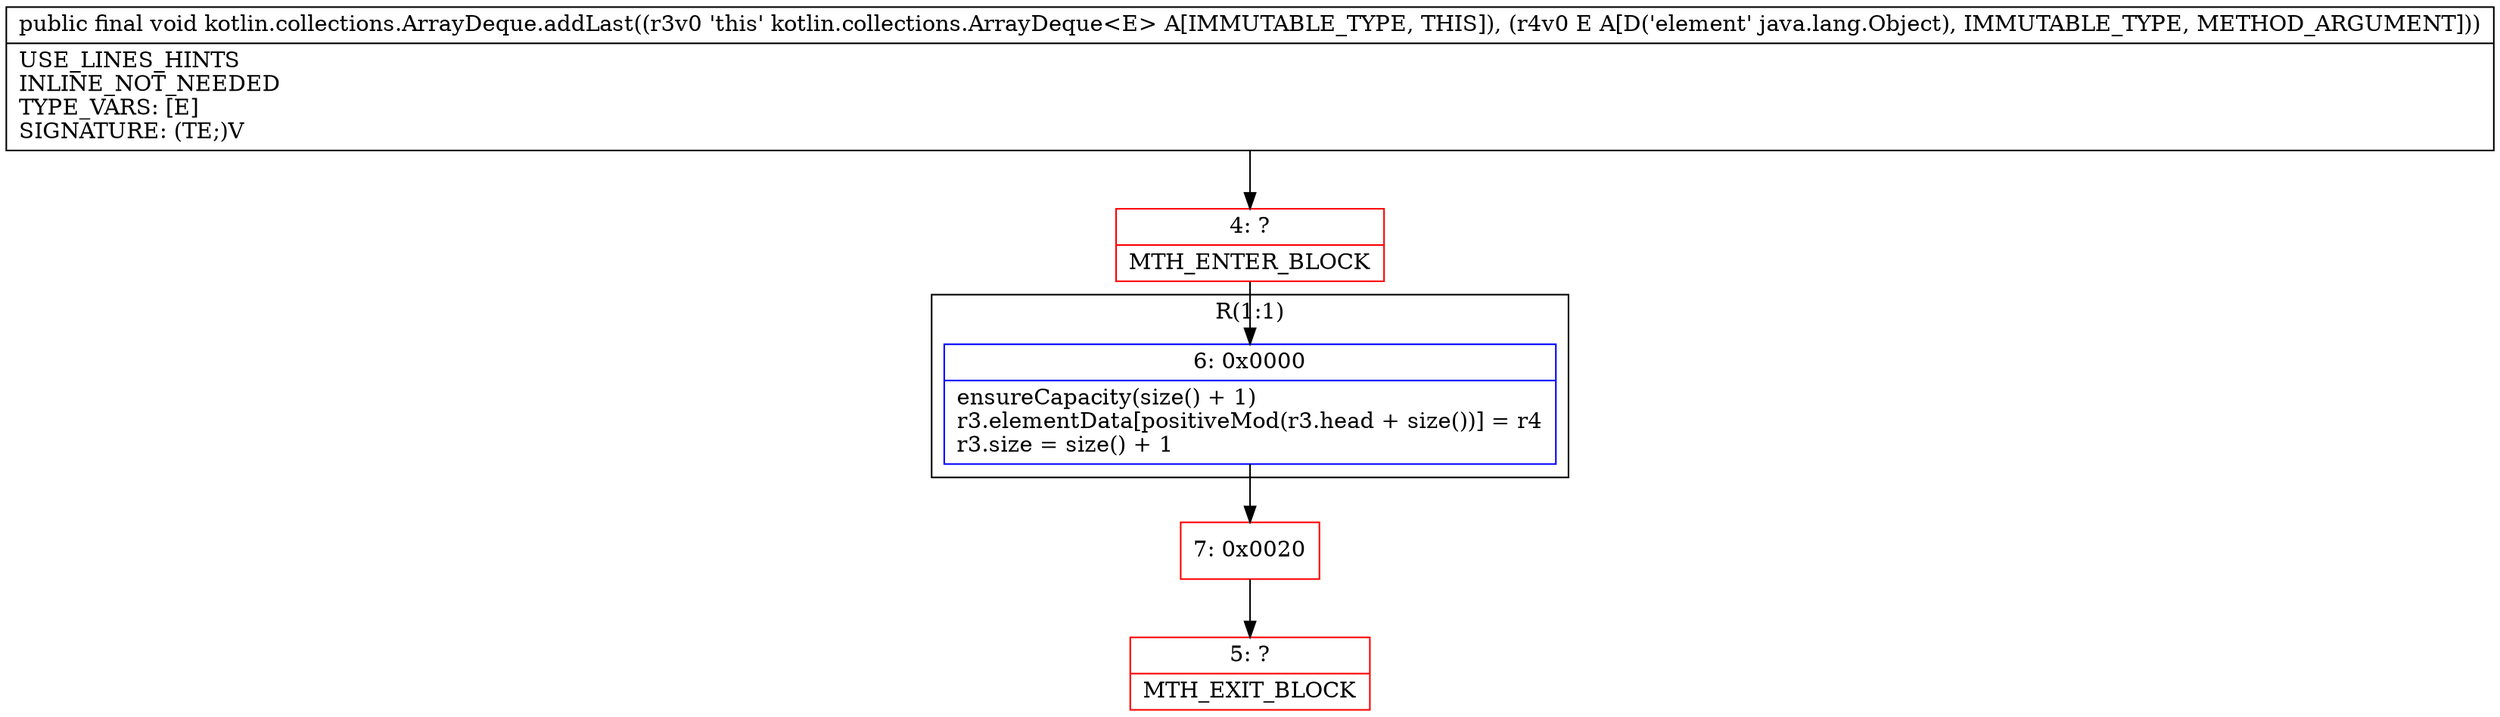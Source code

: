 digraph "CFG forkotlin.collections.ArrayDeque.addLast(Ljava\/lang\/Object;)V" {
subgraph cluster_Region_2047552936 {
label = "R(1:1)";
node [shape=record,color=blue];
Node_6 [shape=record,label="{6\:\ 0x0000|ensureCapacity(size() + 1)\lr3.elementData[positiveMod(r3.head + size())] = r4\lr3.size = size() + 1\l}"];
}
Node_4 [shape=record,color=red,label="{4\:\ ?|MTH_ENTER_BLOCK\l}"];
Node_7 [shape=record,color=red,label="{7\:\ 0x0020}"];
Node_5 [shape=record,color=red,label="{5\:\ ?|MTH_EXIT_BLOCK\l}"];
MethodNode[shape=record,label="{public final void kotlin.collections.ArrayDeque.addLast((r3v0 'this' kotlin.collections.ArrayDeque\<E\> A[IMMUTABLE_TYPE, THIS]), (r4v0 E A[D('element' java.lang.Object), IMMUTABLE_TYPE, METHOD_ARGUMENT]))  | USE_LINES_HINTS\lINLINE_NOT_NEEDED\lTYPE_VARS: [E]\lSIGNATURE: (TE;)V\l}"];
MethodNode -> Node_4;Node_6 -> Node_7;
Node_4 -> Node_6;
Node_7 -> Node_5;
}

